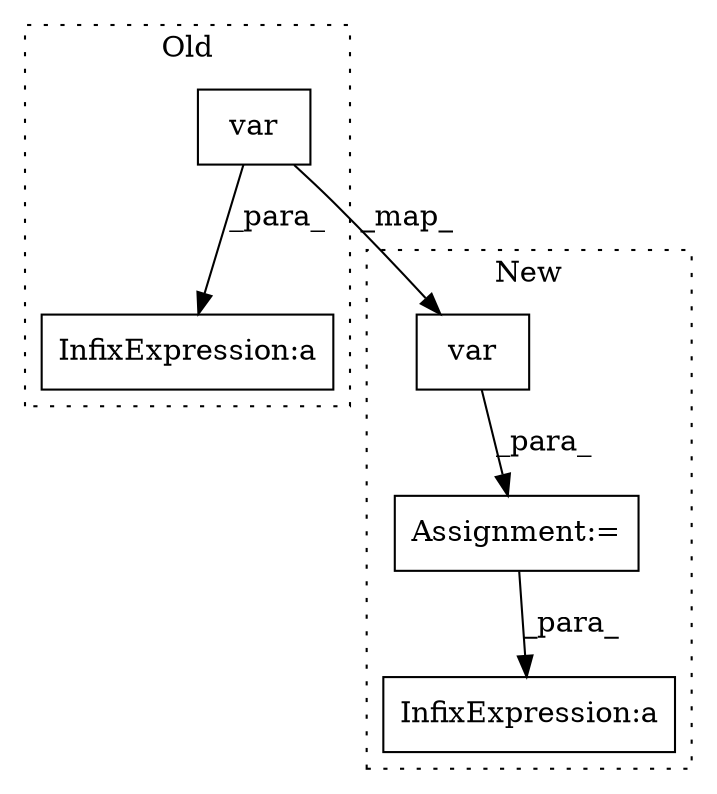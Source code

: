 digraph G {
subgraph cluster0 {
1 [label="var" a="32" s="3231,3243" l="4,1" shape="box"];
4 [label="InfixExpression:a" a="27" s="3275" l="3" shape="box"];
label = "Old";
style="dotted";
}
subgraph cluster1 {
2 [label="var" a="32" s="3340,3352" l="4,1" shape="box"];
3 [label="Assignment:=" a="7" s="3365" l="1" shape="box"];
5 [label="InfixExpression:a" a="27" s="3435" l="3" shape="box"];
label = "New";
style="dotted";
}
1 -> 4 [label="_para_"];
1 -> 2 [label="_map_"];
2 -> 3 [label="_para_"];
3 -> 5 [label="_para_"];
}